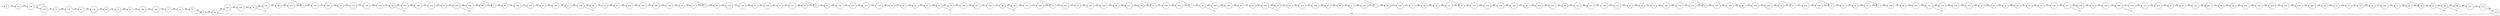digraph
{
  vcsn_context = "lat<letterset<char_letters(abc)>, letterset<char_letters(abc)>>, b"
  rankdir = LR
  edge [arrowhead = vee, arrowsize = .6]
  {
    node [shape = point, width = 0]
    I0
    I1
    I2
    I3
    I4
    I5
    I6
    I7
    I8
    I9
    I10
    I11
    I12
    I13
    I14
    I15
    F16
    F35
    F56
    F83
    F84
    F85
    F96
    F108
    F128
    F141
    F146
    F161
    F169
    F189
  }
  {
    node [shape = circle, style = rounded, width = 0.5]
    0
    1
    2
    3
    4
    5
    6
    7
    8
    9
    10
    11
    12
    13
    14
    15
    16
    17
    18
    19
    20
    21
    22
    23
    24
    25
    26
    27
    28
    29
    30
    31
    32
    33
    34
    35
    36
    37
    38
    39
    40
    41
    42
    43
    44
    45
    46
    47
    48
    49
    50
    51
    52
    53
    54
    55
    56
    57
    58
    59
    60
    61
    62
    63
    64
    65
    66
    67
    68
    69
    70
    71
    72
    73
    74
    75
    76
    77
    78
    79
    80
    81
    82
    83
    84
    85
    86
    87
    88
    89
    90
    91
    92
    93
    94
    95
    96
    97
    98
    99
    100
    101
    102
    103
    104
    105
    106
    107
    108
    109
    110
    111
    112
    113
    114
    115
    116
    117
    118
    119
    120
    121
    122
    123
    124
    125
    126
    127
    128
    129
    130
    131
    132
    133
    134
    135
    136
    137
    138
    139
    140
    141
    142
    143
    144
    145
    146
    147
    148
    149
    150
    151
    152
    153
    154
    155
    156
    157
    158
    159
    160
    161
    162
    163
    164
    165
    166
    167
    168
    169
    170
    171
    172
    173
    174
    175
    176
    177
    178
    179
    180
    181
    182
    183
    184
    185
    186
    187
    188
    189
    190
    191
    192
    193
    194
    195
    196
    197
    198
    199
  }
  I0 -> 0
  I1 -> 1
  I2 -> 2
  I3 -> 3
  I4 -> 4
  I5 -> 5
  I6 -> 6
  I7 -> 7
  I8 -> 8
  I9 -> 9
  I10 -> 10
  I11 -> 11
  I12 -> 12
  I13 -> 13
  I14 -> 14
  I15 -> 15
  0 -> 24 [label = "b|c"]
  1 -> 80 [label = "c|b"]
  2 -> 136 [label = "a|b"]
  3 -> 69 [label = "c|a"]
  4 -> 155 [label = "a|b"]
  5 -> 76 [label = "b|b"]
  6 -> 30 [label = "a|b"]
  7 -> 16 [label = "b|a"]
  8 -> 90 [label = "c|c"]
  9 -> 167 [label = "b|a"]
  10 -> 35 [label = "a|a"]
  11 -> 159 [label = "b|c"]
  12 -> 125 [label = "c|a"]
  13 -> 145 [label = "b|c"]
  14 -> 153 [label = "b|c"]
  15 -> 42 [label = "c|b"]
  16 -> F16
  16 -> 100 [label = "c|b"]
  17 -> 43 [label = "a|a"]
  18 -> 171 [label = "a|a"]
  19 -> 31 [label = "a|a"]
  20 -> 44 [label = "c|c"]
  21 -> 101 [label = "a|b"]
  22 -> 33 [label = "a|b"]
  23 -> 78 [label = "c|c"]
  24 -> 128 [label = "c|b"]
  25 -> 13 [label = "b|c"]
  26 -> 10 [label = "a|a"]
  27 -> 180 [label = "a|a"]
  28 -> 75 [label = "a|c"]
  29 -> 172 [label = "a|a"]
  30 -> 163 [label = "a|b"]
  31 -> 54 [label = "b|a"]
  32 -> 149 [label = "c|c"]
  33 -> 2 [label = "c|b"]
  34 -> 103 [label = "b|a"]
  35 -> F35
  35 -> 85 [label = "b|c"]
  36 -> 21 [label = "c|c"]
  37 -> 146 [label = "c|b"]
  38 -> 73 [label = "a|c"]
  39 -> 107 [label = "a|b"]
  40 -> 72 [label = "a|a"]
  41 -> 38 [label = "b|a"]
  42 -> 22 [label = "c|b"]
  43 -> 70 [label = "b|c"]
  44 -> 49 [label = "c|a"]
  45 -> 55 [label = "b|c"]
  46 -> 193 [label = "a|b"]
  47 -> 99 [label = "b|b"]
  48 -> 74 [label = "c|c"]
  49 -> 61 [label = "b|a"]
  50 -> 115 [label = "a|b"]
  51 -> 129 [label = "b|c"]
  52 -> 121 [label = "a|b"]
  53 -> 189 [label = "a|a"]
  54 -> 45 [label = "a|c"]
  55 -> 144 [label = "a|a"]
  56 -> F56
  56 -> 147 [label = "a|b"]
  57 -> 137 [label = "c|c"]
  58 -> 197 [label = "b|b"]
  59 -> 47 [label = "c|c"]
  60 -> 18 [label = "c|a"]
  61 -> 83 [label = "c|b"]
  62 -> 19 [label = "b|b"]
  63 -> 8 [label = "c|c"]
  64 -> 187 [label = "c|a"]
  65 -> 131 [label = "b|c"]
  66 -> 143 [label = "b|b"]
  67 -> 198 [label = "c|a"]
  68 -> 91 [label = "c|a"]
  69 -> 154 [label = "b|a"]
  70 -> 6 [label = "a|c"]
  71 -> 26 [label = "c|b"]
  72 -> 23 [label = "c|a"]
  73 -> 188 [label = "c|c"]
  74 -> 67 [label = "b|b"]
  75 -> 5 [label = "b|b"]
  76 -> 170 [label = "c|b"]
  77 -> 88 [label = "a|b"]
  78 -> 92 [label = "b|b"]
  79 -> 190 [label = "b|a"]
  80 -> 126 [label = "c|a"]
  81 -> 87 [label = "b|a"]
  82 -> 36 [label = "a|a"]
  83 -> F83
  83 -> 79 [label = "a|c"]
  84 -> F84
  84 -> 105 [label = "a|b"]
  85 -> F85
  85 -> 58 [label = "b|b"]
  86 -> 156 [label = "b|a"]
  87 -> 183 [label = "c|b"]
  88 -> 52 [label = "b|b"]
  89 -> 11 [label = "a|b"]
  90 -> 150 [label = "c|b"]
  91 -> 108 [label = "a|c"]
  92 -> 166 [label = "c|c"]
  93 -> 132 [label = "c|b"]
  94 -> 111 [label = "a|a"]
  95 -> 46 [label = "b|a"]
  96 -> F96
  96 -> 39 [label = "c|b"]
  97 -> 195 [label = "b|c"]
  98 -> 3 [label = "c|a"]
  99 -> 135 [label = "b|a"]
  100 -> 140 [label = "c|b"]
  101 -> 1 [label = "c|c"]
  102 -> 94 [label = "b|a"]
  103 -> 134 [label = "b|a"]
  104 -> 62 [label = "b|c"]
  105 -> 139 [label = "b|a"]
  106 -> 28 [label = "c|a"]
  107 -> 124 [label = "c|a"]
  108 -> F108
  108 -> 60 [label = "b|c"]
  109 -> 40 [label = "a|b"]
  110 -> 152 [label = "a|b"]
  111 -> 89 [label = "a|a"]
  112 -> 104 [label = "b|b"]
  113 -> 97 [label = "c|a"]
  114 -> 112 [label = "a|b"]
  115 -> 93 [label = "c|a"]
  116 -> 20 [label = "b|a"]
  117 -> 116 [label = "b|a"]
  118 -> 151 [label = "c|a"]
  119 -> 191 [label = "b|b"]
  120 -> 133 [label = "c|a"]
  121 -> 12 [label = "b|c"]
  122 -> 32 [label = "a|b"]
  123 -> 96 [label = "c|a"]
  124 -> 14 [label = "b|b"]
  125 -> 178 [label = "a|a"]
  126 -> 77 [label = "a|c"]
  127 -> 148 [label = "b|b"]
  128 -> F128
  128 -> 179 [label = "c|c"]
  129 -> 169 [label = "c|a"]
  130 -> 53 [label = "c|b"]
  131 -> 127 [label = "b|c"]
  132 -> 48 [label = "c|a"]
  133 -> 138 [label = "a|a"]
  134 -> 65 [label = "a|c"]
  135 -> 184 [label = "a|c"]
  136 -> 64 [label = "c|b"]
  137 -> 63 [label = "a|c"]
  138 -> 81 [label = "b|c"]
  139 -> 130 [label = "c|b"]
  140 -> 68 [label = "c|a"]
  141 -> F141
  141 -> 114 [label = "a|a"]
  142 -> 181 [label = "b|b"]
  143 -> 4 [label = "c|c"]
  144 -> 161 [label = "c|b"]
  145 -> 194 [label = "c|a"]
  146 -> F146
  146 -> 59 [label = "c|b"]
  147 -> 66 [label = "b|c"]
  148 -> 177 [label = "a|c"]
  149 -> 57 [label = "b|c"]
  150 -> 157 [label = "c|c"]
  151 -> 9 [label = "a|a"]
  152 -> 84 [label = "c|c"]
  153 -> 27 [label = "c|c"]
  154 -> 113 [label = "c|c"]
  155 -> 164 [label = "c|c"]
  156 -> 186 [label = "c|a"]
  157 -> 117 [label = "a|c"]
  158 -> 51 [label = "c|b"]
  159 -> 175 [label = "a|c"]
  160 -> 17 [label = "b|a"]
  161 -> F161
  161 -> 158 [label = "a|b"]
  162 -> 119 [label = "b|a"]
  163 -> 168 [label = "b|a"]
  164 -> 29 [label = "c|b"]
  165 -> 123 [label = "c|c"]
  166 -> 71 [label = "a|a"]
  167 -> 192 [label = "b|c"]
  168 -> 56 [label = "b|a"]
  169 -> F169
  169 -> 120 [label = "c|c"]
  170 -> 122 [label = "c|a"]
  171 -> 199 [label = "a|c"]
  172 -> 110 [label = "b|c"]
  173 -> 174 [label = "b|a"]
  174 -> 30 [label = "c|c"]
  175 -> 7 [label = "c|b"]
  176 -> 109 [label = "a|a"]
  177 -> 41 [label = "b|c"]
  178 -> 142 [label = "a|b"]
  179 -> 50 [label = "c|a"]
  180 -> 102 [label = "a|b"]
  181 -> 34 [label = "b|c"]
  182 -> 95 [label = "c|a"]
  183 -> 182 [label = "b|c"]
  184 -> 196 [label = "c|b"]
  185 -> 98 [label = "c|a"]
  186 -> 25 [label = "b|b"]
  187 -> 141 [label = "b|b"]
  188 -> 118 [label = "b|b"]
  189 -> F189
  189 -> 185 [label = "c|b"]
  190 -> 165 [label = "a|a"]
  191 -> 176 [label = "b|a"]
  192 -> 86 [label = "b|a"]
  193 -> 162 [label = "a|a"]
  194 -> 15 [label = "b|c"]
  195 -> 37 [label = "c|a"]
  196 -> 106 [label = "a|a"]
  197 -> 173 [label = "a|c"]
  198 -> 160 [label = "c|c"]
  199 -> 82 [label = "b|a"]
}